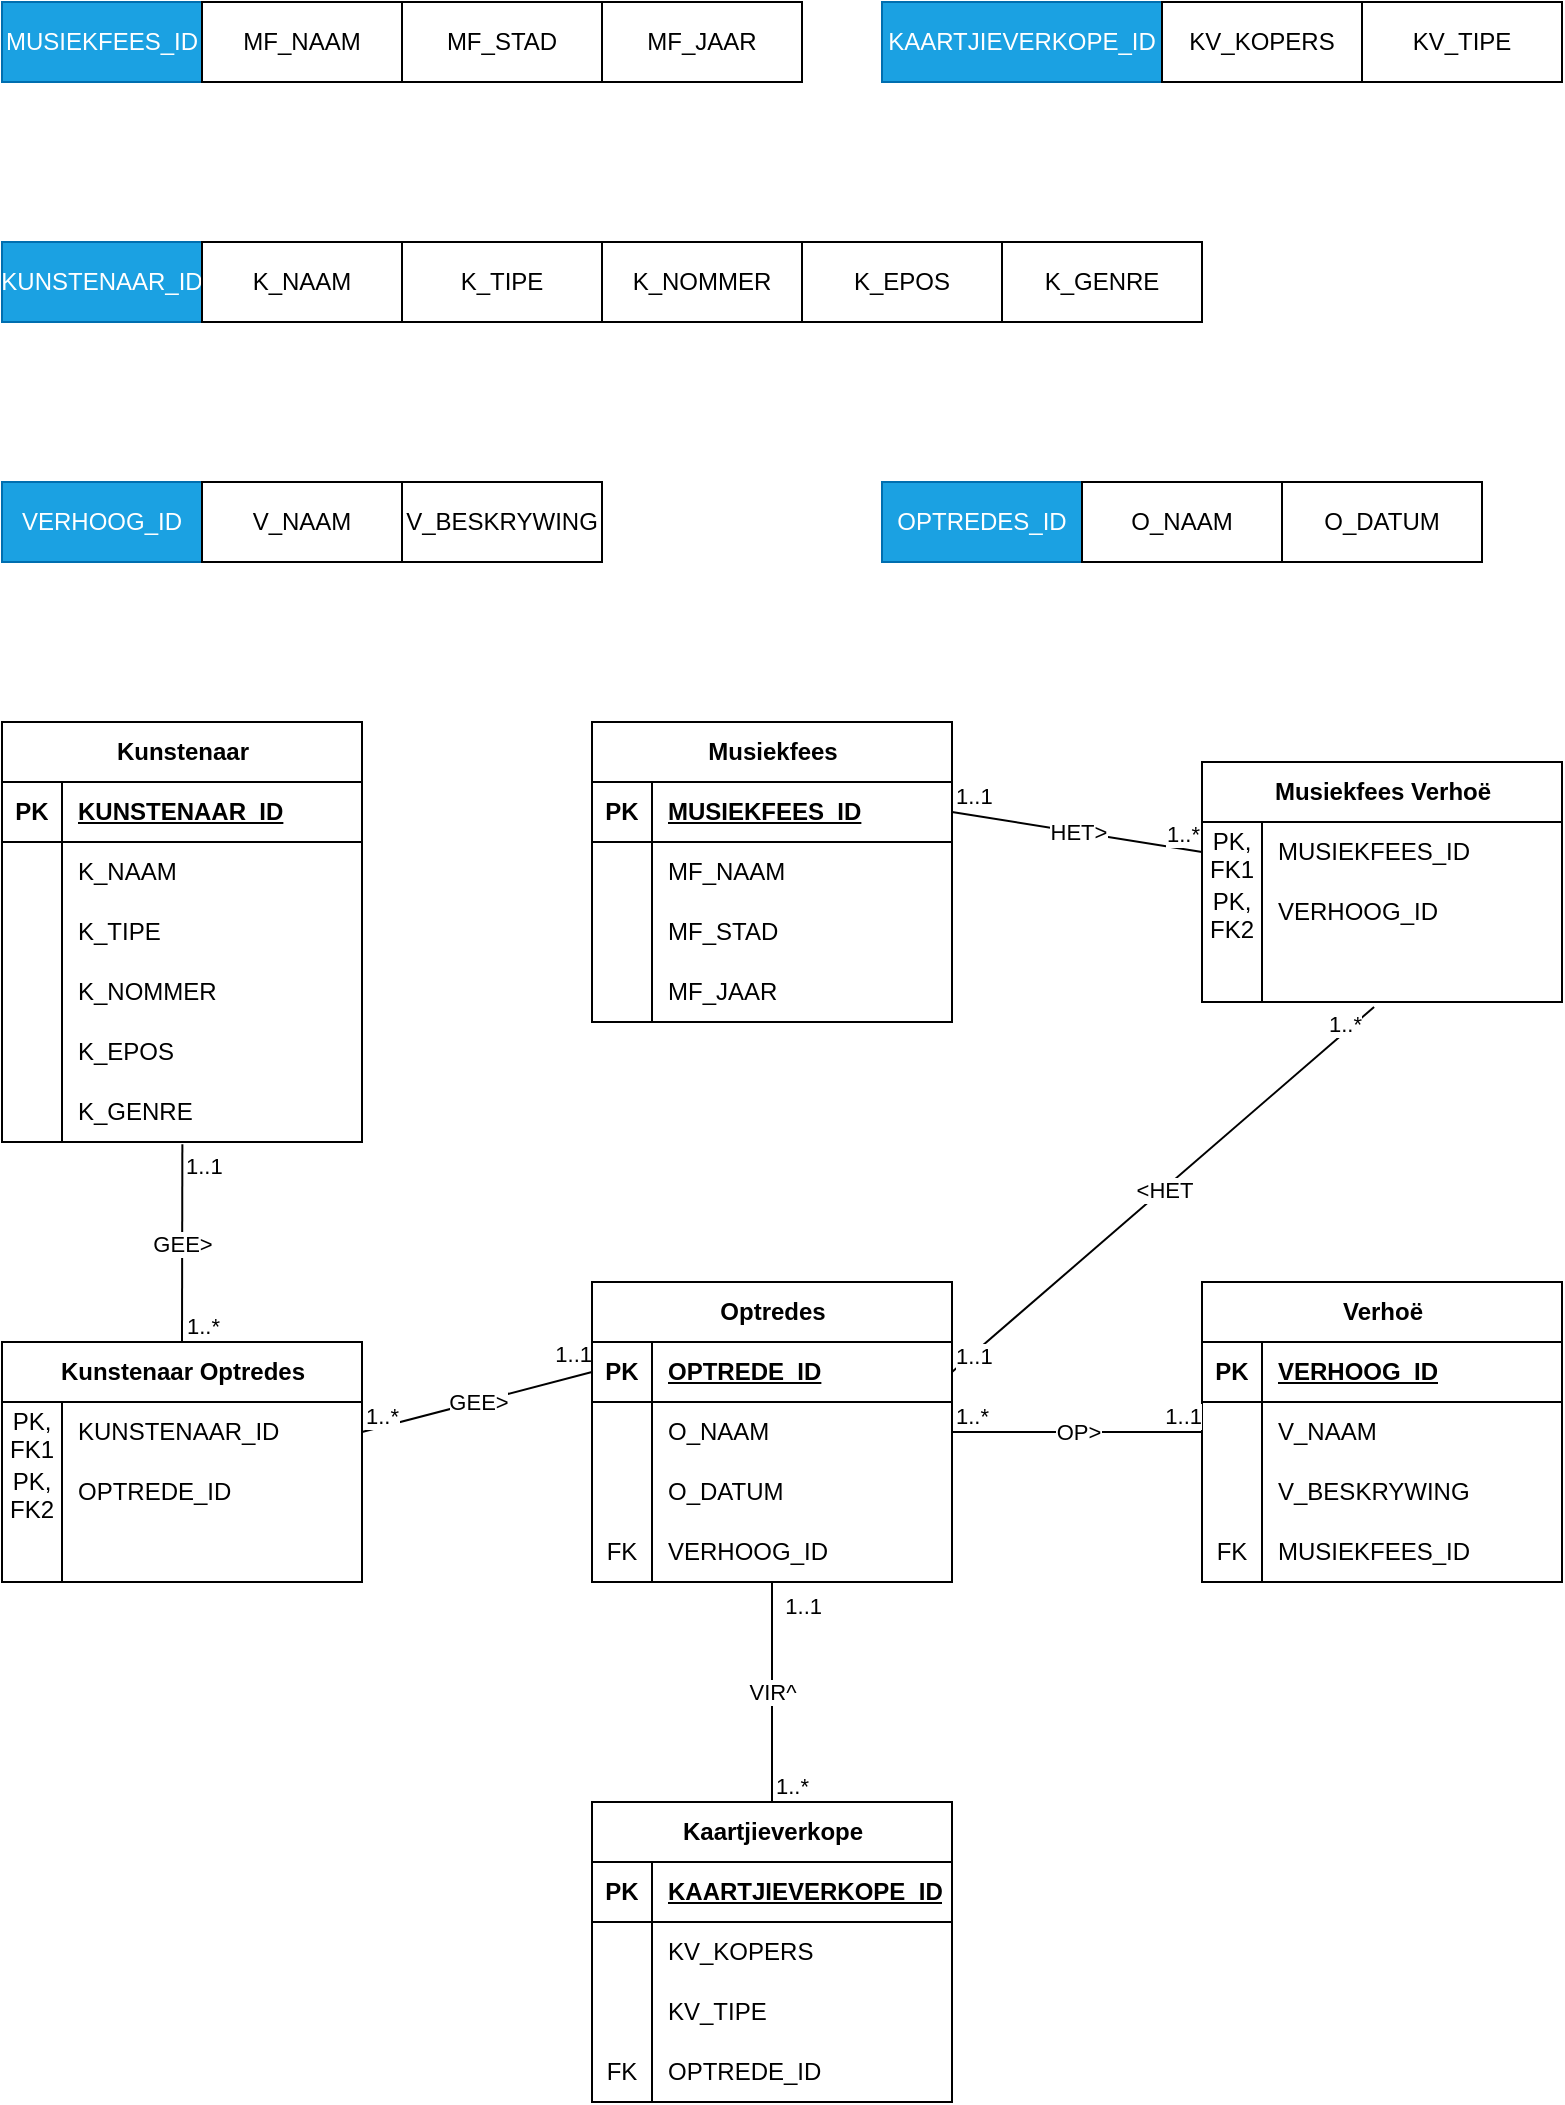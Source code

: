 <mxfile version="26.2.15">
  <diagram name="Page-1" id="7rI2N4c-rCQR9VXVC-2g">
    <mxGraphModel dx="1042" dy="626" grid="1" gridSize="10" guides="1" tooltips="1" connect="1" arrows="1" fold="1" page="1" pageScale="1" pageWidth="850" pageHeight="1100" math="0" shadow="0">
      <root>
        <mxCell id="0" />
        <mxCell id="1" parent="0" />
        <mxCell id="8PkdlTShDct0Reh1mGEr-1" value="" style="endArrow=none;html=1;rounded=0;startFill=0;exitX=1;exitY=0.5;exitDx=0;exitDy=0;entryX=0;entryY=0.5;entryDx=0;entryDy=0;" parent="1" source="8PkdlTShDct0Reh1mGEr-109" target="8PkdlTShDct0Reh1mGEr-73" edge="1">
          <mxGeometry relative="1" as="geometry">
            <mxPoint x="345" y="620" as="sourcePoint" />
            <mxPoint x="505" y="620" as="targetPoint" />
          </mxGeometry>
        </mxCell>
        <mxCell id="8PkdlTShDct0Reh1mGEr-2" value="GEE&amp;gt;" style="edgeLabel;resizable=0;html=1;;align=center;verticalAlign=middle;" parent="8PkdlTShDct0Reh1mGEr-1" connectable="0" vertex="1">
          <mxGeometry relative="1" as="geometry" />
        </mxCell>
        <mxCell id="8PkdlTShDct0Reh1mGEr-3" value="1..*" style="edgeLabel;resizable=0;html=1;;align=left;verticalAlign=bottom;" parent="8PkdlTShDct0Reh1mGEr-1" connectable="0" vertex="1">
          <mxGeometry x="-1" relative="1" as="geometry" />
        </mxCell>
        <mxCell id="8PkdlTShDct0Reh1mGEr-4" value="1..1" style="edgeLabel;resizable=0;html=1;;align=right;verticalAlign=bottom;" parent="8PkdlTShDct0Reh1mGEr-1" connectable="0" vertex="1">
          <mxGeometry x="1" relative="1" as="geometry" />
        </mxCell>
        <mxCell id="8PkdlTShDct0Reh1mGEr-5" value="MUSIEKFEES_ID" style="whiteSpace=wrap;html=1;align=center;fillColor=#1ba1e2;fontColor=#ffffff;strokeColor=#006EAF;" parent="1" vertex="1">
          <mxGeometry x="40" y="40" width="100" height="40" as="geometry" />
        </mxCell>
        <mxCell id="8PkdlTShDct0Reh1mGEr-6" value="MF_NAAM" style="whiteSpace=wrap;html=1;align=center;" parent="1" vertex="1">
          <mxGeometry x="140" y="40" width="100" height="40" as="geometry" />
        </mxCell>
        <mxCell id="8PkdlTShDct0Reh1mGEr-7" value="MF_STAD" style="whiteSpace=wrap;html=1;align=center;" parent="1" vertex="1">
          <mxGeometry x="240" y="40" width="100" height="40" as="geometry" />
        </mxCell>
        <mxCell id="8PkdlTShDct0Reh1mGEr-8" value="MF_JAAR" style="whiteSpace=wrap;html=1;align=center;" parent="1" vertex="1">
          <mxGeometry x="340" y="40" width="100" height="40" as="geometry" />
        </mxCell>
        <mxCell id="8PkdlTShDct0Reh1mGEr-9" value="KUNSTENAAR_ID" style="whiteSpace=wrap;html=1;align=center;fillColor=#1ba1e2;fontColor=#ffffff;strokeColor=#006EAF;" parent="1" vertex="1">
          <mxGeometry x="40" y="160" width="100" height="40" as="geometry" />
        </mxCell>
        <mxCell id="8PkdlTShDct0Reh1mGEr-10" value="K_NAAM" style="whiteSpace=wrap;html=1;align=center;" parent="1" vertex="1">
          <mxGeometry x="140" y="160" width="100" height="40" as="geometry" />
        </mxCell>
        <mxCell id="8PkdlTShDct0Reh1mGEr-11" value="K_TIPE" style="whiteSpace=wrap;html=1;align=center;" parent="1" vertex="1">
          <mxGeometry x="240" y="160" width="100" height="40" as="geometry" />
        </mxCell>
        <mxCell id="8PkdlTShDct0Reh1mGEr-12" value="K_NOMMER&lt;span style=&quot;color: rgba(0, 0, 0, 0); font-family: monospace; font-size: 0px; text-align: start; text-wrap-mode: nowrap;&quot;&gt;%3CmxGraphModel%3E%3Croot%3E%3CmxCell%20id%3D%220%22%2F%3E%3CmxCell%20id%3D%221%22%20parent%3D%220%22%2F%3E%3CmxCell%20id%3D%222%22%20value%3D%22MUSIEKFEES_ID%22%20style%3D%22whiteSpace%3Dwrap%3Bhtml%3D1%3Balign%3Dcenter%3BfillColor%3D%231ba1e2%3BfontColor%3D%23ffffff%3BstrokeColor%3D%23006EAF%3B%22%20vertex%3D%221%22%20parent%3D%221%22%3E%3CmxGeometry%20x%3D%2240%22%20y%3D%2240%22%20width%3D%22100%22%20height%3D%2240%22%20as%3D%22geometry%22%2F%3E%3C%2FmxCell%3E%3CmxCell%20id%3D%223%22%20value%3D%22MF_NAAM%22%20style%3D%22whiteSpace%3Dwrap%3Bhtml%3D1%3Balign%3Dcenter%3B%22%20vertex%3D%221%22%20parent%3D%221%22%3E%3CmxGeometry%20x%3D%22140%22%20y%3D%2240%22%20width%3D%22100%22%20height%3D%2240%22%20as%3D%22geometry%22%2F%3E%3C%2FmxCell%3E%3CmxCell%20id%3D%224%22%20value%3D%22MF_STAD%22%20style%3D%22whiteSpace%3Dwrap%3Bhtml%3D1%3Balign%3Dcenter%3B%22%20vertex%3D%221%22%20parent%3D%221%22%3E%3CmxGeometry%20x%3D%22240%22%20y%3D%2240%22%20width%3D%22100%22%20height%3D%2240%22%20as%3D%22geometry%22%2F%3E%3C%2FmxCell%3E%3CmxCell%20id%3D%225%22%20value%3D%22MF_DATUM%22%20style%3D%22whiteSpace%3Dwrap%3Bhtml%3D1%3Balign%3Dcenter%3B%22%20vertex%3D%221%22%20parent%3D%221%22%3E%3CmxGeometry%20x%3D%22340%22%20y%3D%2240%22%20width%3D%22100%22%20height%3D%2240%22%20as%3D%22geometry%22%2F%3E%3C%2FmxCell%3E%3C%2Froot%3E%3C%2FmxGraphModel%3E&lt;/span&gt;" style="whiteSpace=wrap;html=1;align=center;" parent="1" vertex="1">
          <mxGeometry x="340" y="160" width="100" height="40" as="geometry" />
        </mxCell>
        <mxCell id="8PkdlTShDct0Reh1mGEr-13" value="K_EPOS&lt;span style=&quot;color: rgba(0, 0, 0, 0); font-family: monospace; font-size: 0px; text-align: start; text-wrap-mode: nowrap;&quot;&gt;%3CmxGraphModel%3E%3Croot%3E%3CmxCell%20id%3D%220%22%2F%3E%3CmxCell%20id%3D%221%22%20parent%3D%220%22%2F%3E%3CmxCell%20id%3D%222%22%20value%3D%22MUSIEKFEES_ID%22%20style%3D%22whiteSpace%3Dwrap%3Bhtml%3D1%3Balign%3Dcenter%3BfillColor%3D%231ba1e2%3BfontColor%3D%23ffffff%3BstrokeColor%3D%23006EAF%3B%22%20vertex%3D%221%22%20parent%3D%221%22%3E%3CmxGeometry%20x%3D%2240%22%20y%3D%2240%22%20width%3D%22100%22%20height%3D%2240%22%20as%3D%22geometry%22%2F%3E%3C%2FmxCell%3E%3CmxCell%20id%3D%223%22%20value%3D%22MF_NAAM%22%20style%3D%22whiteSpace%3Dwrap%3Bhtml%3D1%3Balign%3Dcenter%3B%22%20vertex%3D%221%22%20parent%3D%221%22%3E%3CmxGeometry%20x%3D%22140%22%20y%3D%2240%22%20width%3D%22100%22%20height%3D%2240%22%20as%3D%22geometry%22%2F%3E%3C%2FmxCell%3E%3CmxCell%20id%3D%224%22%20value%3D%22MF_STAD%22%20style%3D%22whiteSpace%3Dwrap%3Bhtml%3D1%3Balign%3Dcenter%3B%22%20vertex%3D%221%22%20parent%3D%221%22%3E%3CmxGeometry%20x%3D%22240%22%20y%3D%2240%22%20width%3D%22100%22%20height%3D%2240%22%20as%3D%22geometry%22%2F%3E%3C%2FmxCell%3E%3CmxCell%20id%3D%225%22%20value%3D%22MF_DATUM%22%20style%3D%22whiteSpace%3Dwrap%3Bhtml%3D1%3Balign%3Dcenter%3B%22%20vertex%3D%221%22%20parent%3D%221%22%3E%3CmxGeometry%20x%3D%22340%22%20y%3D%2240%22%20width%3D%22100%22%20height%3D%2240%22%20as%3D%22geometry%22%2F%3E%3C%2FmxCell%3E%3C%2Froot%3E%3C%2FmxGraphModel&lt;/span&gt;" style="whiteSpace=wrap;html=1;align=center;" parent="1" vertex="1">
          <mxGeometry x="440" y="160" width="100" height="40" as="geometry" />
        </mxCell>
        <mxCell id="8PkdlTShDct0Reh1mGEr-14" value="K_GENRE&lt;span style=&quot;color: rgba(0, 0, 0, 0); font-family: monospace; font-size: 0px; text-align: start; text-wrap-mode: nowrap;&quot;&gt;%3CmxGraphModel%3E%3Croot%3E%3CmxCell%20id%3D%220%22%2F%3E%3CmxCell%20id%3D%221%22%20parent%3D%220%22%2F%3E%3CmxCell%20id%3D%222%22%20value%3D%22MUSIEKFEES_ID%22%20style%3D%22whiteSpace%3Dwrap%3Bhtml%3D1%3Balign%3Dcenter%3BfillColor%3D%231ba1e2%3BfontColor%3D%23ffffff%3BstrokeColor%3D%23006EAF%3B%22%20vertex%3D%221%22%20parent%3D%221%22%3E%3CmxGeometry%20x%3D%2240%22%20y%3D%2240%22%20width%3D%22100%22%20height%3D%2240%22%20as%3D%22geometry%22%2F%3E%3C%2FmxCell%3E%3CmxCell%20id%3D%223%22%20value%3D%22MF_NAAM%22%20style%3D%22whiteSpace%3Dwrap%3Bhtml%3D1%3Balign%3Dcenter%3B%22%20vertex%3D%221%22%20parent%3D%221%22%3E%3CmxGeometry%20x%3D%22140%22%20y%3D%2240%22%20width%3D%22100%22%20height%3D%2240%22%20as%3D%22geometry%22%2F%3E%3C%2FmxCell%3E%3CmxCell%20id%3D%224%22%20value%3D%22MF_STAD%22%20style%3D%22whiteSpace%3Dwrap%3Bhtml%3D1%3Balign%3Dcenter%3B%22%20vertex%3D%221%22%20parent%3D%221%22%3E%3CmxGeometry%20x%3D%22240%22%20y%3D%2240%22%20width%3D%22100%22%20height%3D%2240%22%20as%3D%22geometry%22%2F%3E%3C%2FmxCell%3E%3CmxCell%20id%3D%225%22%20value%3D%22MF_DATUM%22%20style%3D%22whiteSpace%3Dwrap%3Bhtml%3D1%3Balign%3Dcenter%3B%22%20vertex%3D%221%22%20parent%3D%221%22%3E%3CmxGeometry%20x%3D%22340%22%20y%3D%2240%22%20width%3D%22100%22%20height%3D%2240%22%20as%3D%22geometry%22%2F%3E%3C%2FmxCell%3E%3C%2Froot%3E%3C%2FmxGraphModel%3&lt;/span&gt;" style="whiteSpace=wrap;html=1;align=center;" parent="1" vertex="1">
          <mxGeometry x="540" y="160" width="100" height="40" as="geometry" />
        </mxCell>
        <mxCell id="8PkdlTShDct0Reh1mGEr-15" value="VERHOOG_ID" style="whiteSpace=wrap;html=1;align=center;fillColor=#1ba1e2;fontColor=#ffffff;strokeColor=#006EAF;" parent="1" vertex="1">
          <mxGeometry x="40" y="280" width="100" height="40" as="geometry" />
        </mxCell>
        <mxCell id="8PkdlTShDct0Reh1mGEr-16" value="V_NAAM" style="whiteSpace=wrap;html=1;align=center;" parent="1" vertex="1">
          <mxGeometry x="140" y="280" width="100" height="40" as="geometry" />
        </mxCell>
        <mxCell id="8PkdlTShDct0Reh1mGEr-17" value="V_BESKRYWING" style="whiteSpace=wrap;html=1;align=center;" parent="1" vertex="1">
          <mxGeometry x="240" y="280" width="100" height="40" as="geometry" />
        </mxCell>
        <mxCell id="8PkdlTShDct0Reh1mGEr-19" value="OPTREDES_ID" style="whiteSpace=wrap;html=1;align=center;fillColor=#1ba1e2;fontColor=#ffffff;strokeColor=#006EAF;" parent="1" vertex="1">
          <mxGeometry x="480" y="280" width="100" height="40" as="geometry" />
        </mxCell>
        <mxCell id="8PkdlTShDct0Reh1mGEr-20" value="O_NAAM" style="whiteSpace=wrap;html=1;align=center;" parent="1" vertex="1">
          <mxGeometry x="580" y="280" width="100" height="40" as="geometry" />
        </mxCell>
        <mxCell id="8PkdlTShDct0Reh1mGEr-23" value="KAARTJIEVERKOPE_ID" style="whiteSpace=wrap;html=1;align=center;fillColor=#1ba1e2;fontColor=#ffffff;strokeColor=#006EAF;" parent="1" vertex="1">
          <mxGeometry x="480" y="40" width="140" height="40" as="geometry" />
        </mxCell>
        <mxCell id="8PkdlTShDct0Reh1mGEr-24" value="KV_KOPERS" style="whiteSpace=wrap;html=1;align=center;" parent="1" vertex="1">
          <mxGeometry x="620" y="40" width="100" height="40" as="geometry" />
        </mxCell>
        <mxCell id="8PkdlTShDct0Reh1mGEr-25" value="KV_TIPE" style="whiteSpace=wrap;html=1;align=center;" parent="1" vertex="1">
          <mxGeometry x="720" y="40" width="100" height="40" as="geometry" />
        </mxCell>
        <mxCell id="8PkdlTShDct0Reh1mGEr-27" value="Kunstenaar" style="shape=table;startSize=30;container=1;collapsible=1;childLayout=tableLayout;fixedRows=1;rowLines=0;fontStyle=1;align=center;resizeLast=1;html=1;" parent="1" vertex="1">
          <mxGeometry x="40" y="400" width="180" height="210" as="geometry" />
        </mxCell>
        <mxCell id="8PkdlTShDct0Reh1mGEr-28" value="" style="shape=tableRow;horizontal=0;startSize=0;swimlaneHead=0;swimlaneBody=0;fillColor=none;collapsible=0;dropTarget=0;points=[[0,0.5],[1,0.5]];portConstraint=eastwest;top=0;left=0;right=0;bottom=1;" parent="8PkdlTShDct0Reh1mGEr-27" vertex="1">
          <mxGeometry y="30" width="180" height="30" as="geometry" />
        </mxCell>
        <mxCell id="8PkdlTShDct0Reh1mGEr-29" value="PK" style="shape=partialRectangle;connectable=0;fillColor=none;top=0;left=0;bottom=0;right=0;fontStyle=1;overflow=hidden;whiteSpace=wrap;html=1;" parent="8PkdlTShDct0Reh1mGEr-28" vertex="1">
          <mxGeometry width="30" height="30" as="geometry">
            <mxRectangle width="30" height="30" as="alternateBounds" />
          </mxGeometry>
        </mxCell>
        <mxCell id="8PkdlTShDct0Reh1mGEr-30" value="KUNSTENAAR_ID" style="shape=partialRectangle;connectable=0;fillColor=none;top=0;left=0;bottom=0;right=0;align=left;spacingLeft=6;fontStyle=5;overflow=hidden;whiteSpace=wrap;html=1;" parent="8PkdlTShDct0Reh1mGEr-28" vertex="1">
          <mxGeometry x="30" width="150" height="30" as="geometry">
            <mxRectangle width="150" height="30" as="alternateBounds" />
          </mxGeometry>
        </mxCell>
        <mxCell id="8PkdlTShDct0Reh1mGEr-31" value="" style="shape=tableRow;horizontal=0;startSize=0;swimlaneHead=0;swimlaneBody=0;fillColor=none;collapsible=0;dropTarget=0;points=[[0,0.5],[1,0.5]];portConstraint=eastwest;top=0;left=0;right=0;bottom=0;" parent="8PkdlTShDct0Reh1mGEr-27" vertex="1">
          <mxGeometry y="60" width="180" height="30" as="geometry" />
        </mxCell>
        <mxCell id="8PkdlTShDct0Reh1mGEr-32" value="" style="shape=partialRectangle;connectable=0;fillColor=none;top=0;left=0;bottom=0;right=0;editable=1;overflow=hidden;whiteSpace=wrap;html=1;" parent="8PkdlTShDct0Reh1mGEr-31" vertex="1">
          <mxGeometry width="30" height="30" as="geometry">
            <mxRectangle width="30" height="30" as="alternateBounds" />
          </mxGeometry>
        </mxCell>
        <mxCell id="8PkdlTShDct0Reh1mGEr-33" value="K_NAAM" style="shape=partialRectangle;connectable=0;fillColor=none;top=0;left=0;bottom=0;right=0;align=left;spacingLeft=6;overflow=hidden;whiteSpace=wrap;html=1;" parent="8PkdlTShDct0Reh1mGEr-31" vertex="1">
          <mxGeometry x="30" width="150" height="30" as="geometry">
            <mxRectangle width="150" height="30" as="alternateBounds" />
          </mxGeometry>
        </mxCell>
        <mxCell id="8PkdlTShDct0Reh1mGEr-34" value="" style="shape=tableRow;horizontal=0;startSize=0;swimlaneHead=0;swimlaneBody=0;fillColor=none;collapsible=0;dropTarget=0;points=[[0,0.5],[1,0.5]];portConstraint=eastwest;top=0;left=0;right=0;bottom=0;" parent="8PkdlTShDct0Reh1mGEr-27" vertex="1">
          <mxGeometry y="90" width="180" height="30" as="geometry" />
        </mxCell>
        <mxCell id="8PkdlTShDct0Reh1mGEr-35" value="" style="shape=partialRectangle;connectable=0;fillColor=none;top=0;left=0;bottom=0;right=0;editable=1;overflow=hidden;whiteSpace=wrap;html=1;" parent="8PkdlTShDct0Reh1mGEr-34" vertex="1">
          <mxGeometry width="30" height="30" as="geometry">
            <mxRectangle width="30" height="30" as="alternateBounds" />
          </mxGeometry>
        </mxCell>
        <mxCell id="8PkdlTShDct0Reh1mGEr-36" value="K_TIPE" style="shape=partialRectangle;connectable=0;fillColor=none;top=0;left=0;bottom=0;right=0;align=left;spacingLeft=6;overflow=hidden;whiteSpace=wrap;html=1;" parent="8PkdlTShDct0Reh1mGEr-34" vertex="1">
          <mxGeometry x="30" width="150" height="30" as="geometry">
            <mxRectangle width="150" height="30" as="alternateBounds" />
          </mxGeometry>
        </mxCell>
        <mxCell id="8PkdlTShDct0Reh1mGEr-37" value="" style="shape=tableRow;horizontal=0;startSize=0;swimlaneHead=0;swimlaneBody=0;fillColor=none;collapsible=0;dropTarget=0;points=[[0,0.5],[1,0.5]];portConstraint=eastwest;top=0;left=0;right=0;bottom=0;" parent="8PkdlTShDct0Reh1mGEr-27" vertex="1">
          <mxGeometry y="120" width="180" height="30" as="geometry" />
        </mxCell>
        <mxCell id="8PkdlTShDct0Reh1mGEr-38" value="" style="shape=partialRectangle;connectable=0;fillColor=none;top=0;left=0;bottom=0;right=0;editable=1;overflow=hidden;whiteSpace=wrap;html=1;" parent="8PkdlTShDct0Reh1mGEr-37" vertex="1">
          <mxGeometry width="30" height="30" as="geometry">
            <mxRectangle width="30" height="30" as="alternateBounds" />
          </mxGeometry>
        </mxCell>
        <mxCell id="8PkdlTShDct0Reh1mGEr-39" value="K_NOMMER" style="shape=partialRectangle;connectable=0;fillColor=none;top=0;left=0;bottom=0;right=0;align=left;spacingLeft=6;overflow=hidden;whiteSpace=wrap;html=1;" parent="8PkdlTShDct0Reh1mGEr-37" vertex="1">
          <mxGeometry x="30" width="150" height="30" as="geometry">
            <mxRectangle width="150" height="30" as="alternateBounds" />
          </mxGeometry>
        </mxCell>
        <mxCell id="8PkdlTShDct0Reh1mGEr-66" style="shape=tableRow;horizontal=0;startSize=0;swimlaneHead=0;swimlaneBody=0;fillColor=none;collapsible=0;dropTarget=0;points=[[0,0.5],[1,0.5]];portConstraint=eastwest;top=0;left=0;right=0;bottom=0;" parent="8PkdlTShDct0Reh1mGEr-27" vertex="1">
          <mxGeometry y="150" width="180" height="30" as="geometry" />
        </mxCell>
        <mxCell id="8PkdlTShDct0Reh1mGEr-67" style="shape=partialRectangle;connectable=0;fillColor=none;top=0;left=0;bottom=0;right=0;editable=1;overflow=hidden;whiteSpace=wrap;html=1;" parent="8PkdlTShDct0Reh1mGEr-66" vertex="1">
          <mxGeometry width="30" height="30" as="geometry">
            <mxRectangle width="30" height="30" as="alternateBounds" />
          </mxGeometry>
        </mxCell>
        <mxCell id="8PkdlTShDct0Reh1mGEr-68" value="K_EPOS" style="shape=partialRectangle;connectable=0;fillColor=none;top=0;left=0;bottom=0;right=0;align=left;spacingLeft=6;overflow=hidden;whiteSpace=wrap;html=1;" parent="8PkdlTShDct0Reh1mGEr-66" vertex="1">
          <mxGeometry x="30" width="150" height="30" as="geometry">
            <mxRectangle width="150" height="30" as="alternateBounds" />
          </mxGeometry>
        </mxCell>
        <mxCell id="8PkdlTShDct0Reh1mGEr-69" style="shape=tableRow;horizontal=0;startSize=0;swimlaneHead=0;swimlaneBody=0;fillColor=none;collapsible=0;dropTarget=0;points=[[0,0.5],[1,0.5]];portConstraint=eastwest;top=0;left=0;right=0;bottom=0;" parent="8PkdlTShDct0Reh1mGEr-27" vertex="1">
          <mxGeometry y="180" width="180" height="30" as="geometry" />
        </mxCell>
        <mxCell id="8PkdlTShDct0Reh1mGEr-70" style="shape=partialRectangle;connectable=0;fillColor=none;top=0;left=0;bottom=0;right=0;editable=1;overflow=hidden;whiteSpace=wrap;html=1;" parent="8PkdlTShDct0Reh1mGEr-69" vertex="1">
          <mxGeometry width="30" height="30" as="geometry">
            <mxRectangle width="30" height="30" as="alternateBounds" />
          </mxGeometry>
        </mxCell>
        <mxCell id="8PkdlTShDct0Reh1mGEr-71" value="K_GENRE" style="shape=partialRectangle;connectable=0;fillColor=none;top=0;left=0;bottom=0;right=0;align=left;spacingLeft=6;overflow=hidden;whiteSpace=wrap;html=1;" parent="8PkdlTShDct0Reh1mGEr-69" vertex="1">
          <mxGeometry x="30" width="150" height="30" as="geometry">
            <mxRectangle width="150" height="30" as="alternateBounds" />
          </mxGeometry>
        </mxCell>
        <mxCell id="8PkdlTShDct0Reh1mGEr-40" value="Musiekfees" style="shape=table;startSize=30;container=1;collapsible=1;childLayout=tableLayout;fixedRows=1;rowLines=0;fontStyle=1;align=center;resizeLast=1;html=1;" parent="1" vertex="1">
          <mxGeometry x="335" y="400" width="180" height="150" as="geometry" />
        </mxCell>
        <mxCell id="8PkdlTShDct0Reh1mGEr-41" value="" style="shape=tableRow;horizontal=0;startSize=0;swimlaneHead=0;swimlaneBody=0;fillColor=none;collapsible=0;dropTarget=0;points=[[0,0.5],[1,0.5]];portConstraint=eastwest;top=0;left=0;right=0;bottom=1;" parent="8PkdlTShDct0Reh1mGEr-40" vertex="1">
          <mxGeometry y="30" width="180" height="30" as="geometry" />
        </mxCell>
        <mxCell id="8PkdlTShDct0Reh1mGEr-42" value="PK" style="shape=partialRectangle;connectable=0;fillColor=none;top=0;left=0;bottom=0;right=0;fontStyle=1;overflow=hidden;whiteSpace=wrap;html=1;" parent="8PkdlTShDct0Reh1mGEr-41" vertex="1">
          <mxGeometry width="30" height="30" as="geometry">
            <mxRectangle width="30" height="30" as="alternateBounds" />
          </mxGeometry>
        </mxCell>
        <mxCell id="8PkdlTShDct0Reh1mGEr-43" value="MUSIEKFEES_ID" style="shape=partialRectangle;connectable=0;fillColor=none;top=0;left=0;bottom=0;right=0;align=left;spacingLeft=6;fontStyle=5;overflow=hidden;whiteSpace=wrap;html=1;" parent="8PkdlTShDct0Reh1mGEr-41" vertex="1">
          <mxGeometry x="30" width="150" height="30" as="geometry">
            <mxRectangle width="150" height="30" as="alternateBounds" />
          </mxGeometry>
        </mxCell>
        <mxCell id="8PkdlTShDct0Reh1mGEr-44" value="" style="shape=tableRow;horizontal=0;startSize=0;swimlaneHead=0;swimlaneBody=0;fillColor=none;collapsible=0;dropTarget=0;points=[[0,0.5],[1,0.5]];portConstraint=eastwest;top=0;left=0;right=0;bottom=0;" parent="8PkdlTShDct0Reh1mGEr-40" vertex="1">
          <mxGeometry y="60" width="180" height="30" as="geometry" />
        </mxCell>
        <mxCell id="8PkdlTShDct0Reh1mGEr-45" value="" style="shape=partialRectangle;connectable=0;fillColor=none;top=0;left=0;bottom=0;right=0;editable=1;overflow=hidden;whiteSpace=wrap;html=1;" parent="8PkdlTShDct0Reh1mGEr-44" vertex="1">
          <mxGeometry width="30" height="30" as="geometry">
            <mxRectangle width="30" height="30" as="alternateBounds" />
          </mxGeometry>
        </mxCell>
        <mxCell id="8PkdlTShDct0Reh1mGEr-46" value="MF_NAAM" style="shape=partialRectangle;connectable=0;fillColor=none;top=0;left=0;bottom=0;right=0;align=left;spacingLeft=6;overflow=hidden;whiteSpace=wrap;html=1;" parent="8PkdlTShDct0Reh1mGEr-44" vertex="1">
          <mxGeometry x="30" width="150" height="30" as="geometry">
            <mxRectangle width="150" height="30" as="alternateBounds" />
          </mxGeometry>
        </mxCell>
        <mxCell id="8PkdlTShDct0Reh1mGEr-47" value="" style="shape=tableRow;horizontal=0;startSize=0;swimlaneHead=0;swimlaneBody=0;fillColor=none;collapsible=0;dropTarget=0;points=[[0,0.5],[1,0.5]];portConstraint=eastwest;top=0;left=0;right=0;bottom=0;" parent="8PkdlTShDct0Reh1mGEr-40" vertex="1">
          <mxGeometry y="90" width="180" height="30" as="geometry" />
        </mxCell>
        <mxCell id="8PkdlTShDct0Reh1mGEr-48" value="" style="shape=partialRectangle;connectable=0;fillColor=none;top=0;left=0;bottom=0;right=0;editable=1;overflow=hidden;whiteSpace=wrap;html=1;" parent="8PkdlTShDct0Reh1mGEr-47" vertex="1">
          <mxGeometry width="30" height="30" as="geometry">
            <mxRectangle width="30" height="30" as="alternateBounds" />
          </mxGeometry>
        </mxCell>
        <mxCell id="8PkdlTShDct0Reh1mGEr-49" value="MF_STAD" style="shape=partialRectangle;connectable=0;fillColor=none;top=0;left=0;bottom=0;right=0;align=left;spacingLeft=6;overflow=hidden;whiteSpace=wrap;html=1;" parent="8PkdlTShDct0Reh1mGEr-47" vertex="1">
          <mxGeometry x="30" width="150" height="30" as="geometry">
            <mxRectangle width="150" height="30" as="alternateBounds" />
          </mxGeometry>
        </mxCell>
        <mxCell id="8PkdlTShDct0Reh1mGEr-50" value="" style="shape=tableRow;horizontal=0;startSize=0;swimlaneHead=0;swimlaneBody=0;fillColor=none;collapsible=0;dropTarget=0;points=[[0,0.5],[1,0.5]];portConstraint=eastwest;top=0;left=0;right=0;bottom=0;" parent="8PkdlTShDct0Reh1mGEr-40" vertex="1">
          <mxGeometry y="120" width="180" height="30" as="geometry" />
        </mxCell>
        <mxCell id="8PkdlTShDct0Reh1mGEr-51" value="" style="shape=partialRectangle;connectable=0;fillColor=none;top=0;left=0;bottom=0;right=0;editable=1;overflow=hidden;whiteSpace=wrap;html=1;" parent="8PkdlTShDct0Reh1mGEr-50" vertex="1">
          <mxGeometry width="30" height="30" as="geometry">
            <mxRectangle width="30" height="30" as="alternateBounds" />
          </mxGeometry>
        </mxCell>
        <mxCell id="8PkdlTShDct0Reh1mGEr-52" value="MF_JAAR" style="shape=partialRectangle;connectable=0;fillColor=none;top=0;left=0;bottom=0;right=0;align=left;spacingLeft=6;overflow=hidden;whiteSpace=wrap;html=1;" parent="8PkdlTShDct0Reh1mGEr-50" vertex="1">
          <mxGeometry x="30" width="150" height="30" as="geometry">
            <mxRectangle width="150" height="30" as="alternateBounds" />
          </mxGeometry>
        </mxCell>
        <mxCell id="8PkdlTShDct0Reh1mGEr-53" value="Verhoë" style="shape=table;startSize=30;container=1;collapsible=1;childLayout=tableLayout;fixedRows=1;rowLines=0;fontStyle=1;align=center;resizeLast=1;html=1;" parent="1" vertex="1">
          <mxGeometry x="640" y="680" width="180" height="150" as="geometry" />
        </mxCell>
        <mxCell id="8PkdlTShDct0Reh1mGEr-54" value="" style="shape=tableRow;horizontal=0;startSize=0;swimlaneHead=0;swimlaneBody=0;fillColor=none;collapsible=0;dropTarget=0;points=[[0,0.5],[1,0.5]];portConstraint=eastwest;top=0;left=0;right=0;bottom=1;" parent="8PkdlTShDct0Reh1mGEr-53" vertex="1">
          <mxGeometry y="30" width="180" height="30" as="geometry" />
        </mxCell>
        <mxCell id="8PkdlTShDct0Reh1mGEr-55" value="PK" style="shape=partialRectangle;connectable=0;fillColor=none;top=0;left=0;bottom=0;right=0;fontStyle=1;overflow=hidden;whiteSpace=wrap;html=1;" parent="8PkdlTShDct0Reh1mGEr-54" vertex="1">
          <mxGeometry width="30" height="30" as="geometry">
            <mxRectangle width="30" height="30" as="alternateBounds" />
          </mxGeometry>
        </mxCell>
        <mxCell id="8PkdlTShDct0Reh1mGEr-56" value="VERHOOG_ID" style="shape=partialRectangle;connectable=0;fillColor=none;top=0;left=0;bottom=0;right=0;align=left;spacingLeft=6;fontStyle=5;overflow=hidden;whiteSpace=wrap;html=1;" parent="8PkdlTShDct0Reh1mGEr-54" vertex="1">
          <mxGeometry x="30" width="150" height="30" as="geometry">
            <mxRectangle width="150" height="30" as="alternateBounds" />
          </mxGeometry>
        </mxCell>
        <mxCell id="8PkdlTShDct0Reh1mGEr-57" value="" style="shape=tableRow;horizontal=0;startSize=0;swimlaneHead=0;swimlaneBody=0;fillColor=none;collapsible=0;dropTarget=0;points=[[0,0.5],[1,0.5]];portConstraint=eastwest;top=0;left=0;right=0;bottom=0;" parent="8PkdlTShDct0Reh1mGEr-53" vertex="1">
          <mxGeometry y="60" width="180" height="30" as="geometry" />
        </mxCell>
        <mxCell id="8PkdlTShDct0Reh1mGEr-58" value="" style="shape=partialRectangle;connectable=0;fillColor=none;top=0;left=0;bottom=0;right=0;editable=1;overflow=hidden;whiteSpace=wrap;html=1;" parent="8PkdlTShDct0Reh1mGEr-57" vertex="1">
          <mxGeometry width="30" height="30" as="geometry">
            <mxRectangle width="30" height="30" as="alternateBounds" />
          </mxGeometry>
        </mxCell>
        <mxCell id="8PkdlTShDct0Reh1mGEr-59" value="V_NAAM" style="shape=partialRectangle;connectable=0;fillColor=none;top=0;left=0;bottom=0;right=0;align=left;spacingLeft=6;overflow=hidden;whiteSpace=wrap;html=1;" parent="8PkdlTShDct0Reh1mGEr-57" vertex="1">
          <mxGeometry x="30" width="150" height="30" as="geometry">
            <mxRectangle width="150" height="30" as="alternateBounds" />
          </mxGeometry>
        </mxCell>
        <mxCell id="8PkdlTShDct0Reh1mGEr-60" value="" style="shape=tableRow;horizontal=0;startSize=0;swimlaneHead=0;swimlaneBody=0;fillColor=none;collapsible=0;dropTarget=0;points=[[0,0.5],[1,0.5]];portConstraint=eastwest;top=0;left=0;right=0;bottom=0;" parent="8PkdlTShDct0Reh1mGEr-53" vertex="1">
          <mxGeometry y="90" width="180" height="30" as="geometry" />
        </mxCell>
        <mxCell id="8PkdlTShDct0Reh1mGEr-61" value="" style="shape=partialRectangle;connectable=0;fillColor=none;top=0;left=0;bottom=0;right=0;editable=1;overflow=hidden;whiteSpace=wrap;html=1;" parent="8PkdlTShDct0Reh1mGEr-60" vertex="1">
          <mxGeometry width="30" height="30" as="geometry">
            <mxRectangle width="30" height="30" as="alternateBounds" />
          </mxGeometry>
        </mxCell>
        <mxCell id="8PkdlTShDct0Reh1mGEr-62" value="V_BESKRYWING" style="shape=partialRectangle;connectable=0;fillColor=none;top=0;left=0;bottom=0;right=0;align=left;spacingLeft=6;overflow=hidden;whiteSpace=wrap;html=1;" parent="8PkdlTShDct0Reh1mGEr-60" vertex="1">
          <mxGeometry x="30" width="150" height="30" as="geometry">
            <mxRectangle width="150" height="30" as="alternateBounds" />
          </mxGeometry>
        </mxCell>
        <mxCell id="8PkdlTShDct0Reh1mGEr-63" value="" style="shape=tableRow;horizontal=0;startSize=0;swimlaneHead=0;swimlaneBody=0;fillColor=none;collapsible=0;dropTarget=0;points=[[0,0.5],[1,0.5]];portConstraint=eastwest;top=0;left=0;right=0;bottom=0;" parent="8PkdlTShDct0Reh1mGEr-53" vertex="1">
          <mxGeometry y="120" width="180" height="30" as="geometry" />
        </mxCell>
        <mxCell id="8PkdlTShDct0Reh1mGEr-64" value="FK" style="shape=partialRectangle;connectable=0;fillColor=none;top=0;left=0;bottom=0;right=0;editable=1;overflow=hidden;whiteSpace=wrap;html=1;" parent="8PkdlTShDct0Reh1mGEr-63" vertex="1">
          <mxGeometry width="30" height="30" as="geometry">
            <mxRectangle width="30" height="30" as="alternateBounds" />
          </mxGeometry>
        </mxCell>
        <mxCell id="8PkdlTShDct0Reh1mGEr-65" value="MUSIEKFEES_ID" style="shape=partialRectangle;connectable=0;fillColor=none;top=0;left=0;bottom=0;right=0;align=left;spacingLeft=6;overflow=hidden;whiteSpace=wrap;html=1;" parent="8PkdlTShDct0Reh1mGEr-63" vertex="1">
          <mxGeometry x="30" width="150" height="30" as="geometry">
            <mxRectangle width="150" height="30" as="alternateBounds" />
          </mxGeometry>
        </mxCell>
        <mxCell id="8PkdlTShDct0Reh1mGEr-72" value="Optredes" style="shape=table;startSize=30;container=1;collapsible=1;childLayout=tableLayout;fixedRows=1;rowLines=0;fontStyle=1;align=center;resizeLast=1;html=1;" parent="1" vertex="1">
          <mxGeometry x="335" y="680" width="180" height="150" as="geometry" />
        </mxCell>
        <mxCell id="8PkdlTShDct0Reh1mGEr-73" value="" style="shape=tableRow;horizontal=0;startSize=0;swimlaneHead=0;swimlaneBody=0;fillColor=none;collapsible=0;dropTarget=0;points=[[0,0.5],[1,0.5]];portConstraint=eastwest;top=0;left=0;right=0;bottom=1;" parent="8PkdlTShDct0Reh1mGEr-72" vertex="1">
          <mxGeometry y="30" width="180" height="30" as="geometry" />
        </mxCell>
        <mxCell id="8PkdlTShDct0Reh1mGEr-74" value="PK" style="shape=partialRectangle;connectable=0;fillColor=none;top=0;left=0;bottom=0;right=0;fontStyle=1;overflow=hidden;whiteSpace=wrap;html=1;" parent="8PkdlTShDct0Reh1mGEr-73" vertex="1">
          <mxGeometry width="30" height="30" as="geometry">
            <mxRectangle width="30" height="30" as="alternateBounds" />
          </mxGeometry>
        </mxCell>
        <mxCell id="8PkdlTShDct0Reh1mGEr-75" value="OPTREDE_ID" style="shape=partialRectangle;connectable=0;fillColor=none;top=0;left=0;bottom=0;right=0;align=left;spacingLeft=6;fontStyle=5;overflow=hidden;whiteSpace=wrap;html=1;" parent="8PkdlTShDct0Reh1mGEr-73" vertex="1">
          <mxGeometry x="30" width="150" height="30" as="geometry">
            <mxRectangle width="150" height="30" as="alternateBounds" />
          </mxGeometry>
        </mxCell>
        <mxCell id="8PkdlTShDct0Reh1mGEr-76" value="" style="shape=tableRow;horizontal=0;startSize=0;swimlaneHead=0;swimlaneBody=0;fillColor=none;collapsible=0;dropTarget=0;points=[[0,0.5],[1,0.5]];portConstraint=eastwest;top=0;left=0;right=0;bottom=0;" parent="8PkdlTShDct0Reh1mGEr-72" vertex="1">
          <mxGeometry y="60" width="180" height="30" as="geometry" />
        </mxCell>
        <mxCell id="8PkdlTShDct0Reh1mGEr-77" value="" style="shape=partialRectangle;connectable=0;fillColor=none;top=0;left=0;bottom=0;right=0;editable=1;overflow=hidden;whiteSpace=wrap;html=1;" parent="8PkdlTShDct0Reh1mGEr-76" vertex="1">
          <mxGeometry width="30" height="30" as="geometry">
            <mxRectangle width="30" height="30" as="alternateBounds" />
          </mxGeometry>
        </mxCell>
        <mxCell id="8PkdlTShDct0Reh1mGEr-78" value="O_NAAM" style="shape=partialRectangle;connectable=0;fillColor=none;top=0;left=0;bottom=0;right=0;align=left;spacingLeft=6;overflow=hidden;whiteSpace=wrap;html=1;" parent="8PkdlTShDct0Reh1mGEr-76" vertex="1">
          <mxGeometry x="30" width="150" height="30" as="geometry">
            <mxRectangle width="150" height="30" as="alternateBounds" />
          </mxGeometry>
        </mxCell>
        <mxCell id="8PkdlTShDct0Reh1mGEr-79" value="" style="shape=tableRow;horizontal=0;startSize=0;swimlaneHead=0;swimlaneBody=0;fillColor=none;collapsible=0;dropTarget=0;points=[[0,0.5],[1,0.5]];portConstraint=eastwest;top=0;left=0;right=0;bottom=0;" parent="8PkdlTShDct0Reh1mGEr-72" vertex="1">
          <mxGeometry y="90" width="180" height="30" as="geometry" />
        </mxCell>
        <mxCell id="8PkdlTShDct0Reh1mGEr-80" value="" style="shape=partialRectangle;connectable=0;fillColor=none;top=0;left=0;bottom=0;right=0;editable=1;overflow=hidden;whiteSpace=wrap;html=1;" parent="8PkdlTShDct0Reh1mGEr-79" vertex="1">
          <mxGeometry width="30" height="30" as="geometry">
            <mxRectangle width="30" height="30" as="alternateBounds" />
          </mxGeometry>
        </mxCell>
        <mxCell id="8PkdlTShDct0Reh1mGEr-81" value="O_DATUM" style="shape=partialRectangle;connectable=0;fillColor=none;top=0;left=0;bottom=0;right=0;align=left;spacingLeft=6;overflow=hidden;whiteSpace=wrap;html=1;" parent="8PkdlTShDct0Reh1mGEr-79" vertex="1">
          <mxGeometry x="30" width="150" height="30" as="geometry">
            <mxRectangle width="150" height="30" as="alternateBounds" />
          </mxGeometry>
        </mxCell>
        <mxCell id="8PkdlTShDct0Reh1mGEr-82" value="" style="shape=tableRow;horizontal=0;startSize=0;swimlaneHead=0;swimlaneBody=0;fillColor=none;collapsible=0;dropTarget=0;points=[[0,0.5],[1,0.5]];portConstraint=eastwest;top=0;left=0;right=0;bottom=0;" parent="8PkdlTShDct0Reh1mGEr-72" vertex="1">
          <mxGeometry y="120" width="180" height="30" as="geometry" />
        </mxCell>
        <mxCell id="8PkdlTShDct0Reh1mGEr-83" value="FK" style="shape=partialRectangle;connectable=0;fillColor=none;top=0;left=0;bottom=0;right=0;editable=1;overflow=hidden;whiteSpace=wrap;html=1;" parent="8PkdlTShDct0Reh1mGEr-82" vertex="1">
          <mxGeometry width="30" height="30" as="geometry">
            <mxRectangle width="30" height="30" as="alternateBounds" />
          </mxGeometry>
        </mxCell>
        <mxCell id="8PkdlTShDct0Reh1mGEr-84" value="VERHOOG_ID" style="shape=partialRectangle;connectable=0;fillColor=none;top=0;left=0;bottom=0;right=0;align=left;spacingLeft=6;overflow=hidden;whiteSpace=wrap;html=1;" parent="8PkdlTShDct0Reh1mGEr-82" vertex="1">
          <mxGeometry x="30" width="150" height="30" as="geometry">
            <mxRectangle width="150" height="30" as="alternateBounds" />
          </mxGeometry>
        </mxCell>
        <mxCell id="8PkdlTShDct0Reh1mGEr-85" value="Kaartjieverkope" style="shape=table;startSize=30;container=1;collapsible=1;childLayout=tableLayout;fixedRows=1;rowLines=0;fontStyle=1;align=center;resizeLast=1;html=1;" parent="1" vertex="1">
          <mxGeometry x="335" y="940" width="180" height="150" as="geometry" />
        </mxCell>
        <mxCell id="8PkdlTShDct0Reh1mGEr-86" value="" style="shape=tableRow;horizontal=0;startSize=0;swimlaneHead=0;swimlaneBody=0;fillColor=none;collapsible=0;dropTarget=0;points=[[0,0.5],[1,0.5]];portConstraint=eastwest;top=0;left=0;right=0;bottom=1;" parent="8PkdlTShDct0Reh1mGEr-85" vertex="1">
          <mxGeometry y="30" width="180" height="30" as="geometry" />
        </mxCell>
        <mxCell id="8PkdlTShDct0Reh1mGEr-87" value="PK" style="shape=partialRectangle;connectable=0;fillColor=none;top=0;left=0;bottom=0;right=0;fontStyle=1;overflow=hidden;whiteSpace=wrap;html=1;" parent="8PkdlTShDct0Reh1mGEr-86" vertex="1">
          <mxGeometry width="30" height="30" as="geometry">
            <mxRectangle width="30" height="30" as="alternateBounds" />
          </mxGeometry>
        </mxCell>
        <mxCell id="8PkdlTShDct0Reh1mGEr-88" value="KAARTJIEVERKOPE_ID" style="shape=partialRectangle;connectable=0;fillColor=none;top=0;left=0;bottom=0;right=0;align=left;spacingLeft=6;fontStyle=5;overflow=hidden;whiteSpace=wrap;html=1;" parent="8PkdlTShDct0Reh1mGEr-86" vertex="1">
          <mxGeometry x="30" width="150" height="30" as="geometry">
            <mxRectangle width="150" height="30" as="alternateBounds" />
          </mxGeometry>
        </mxCell>
        <mxCell id="8PkdlTShDct0Reh1mGEr-89" value="" style="shape=tableRow;horizontal=0;startSize=0;swimlaneHead=0;swimlaneBody=0;fillColor=none;collapsible=0;dropTarget=0;points=[[0,0.5],[1,0.5]];portConstraint=eastwest;top=0;left=0;right=0;bottom=0;" parent="8PkdlTShDct0Reh1mGEr-85" vertex="1">
          <mxGeometry y="60" width="180" height="30" as="geometry" />
        </mxCell>
        <mxCell id="8PkdlTShDct0Reh1mGEr-90" value="" style="shape=partialRectangle;connectable=0;fillColor=none;top=0;left=0;bottom=0;right=0;editable=1;overflow=hidden;whiteSpace=wrap;html=1;" parent="8PkdlTShDct0Reh1mGEr-89" vertex="1">
          <mxGeometry width="30" height="30" as="geometry">
            <mxRectangle width="30" height="30" as="alternateBounds" />
          </mxGeometry>
        </mxCell>
        <mxCell id="8PkdlTShDct0Reh1mGEr-91" value="KV_KOPERS" style="shape=partialRectangle;connectable=0;fillColor=none;top=0;left=0;bottom=0;right=0;align=left;spacingLeft=6;overflow=hidden;whiteSpace=wrap;html=1;" parent="8PkdlTShDct0Reh1mGEr-89" vertex="1">
          <mxGeometry x="30" width="150" height="30" as="geometry">
            <mxRectangle width="150" height="30" as="alternateBounds" />
          </mxGeometry>
        </mxCell>
        <mxCell id="8PkdlTShDct0Reh1mGEr-92" value="" style="shape=tableRow;horizontal=0;startSize=0;swimlaneHead=0;swimlaneBody=0;fillColor=none;collapsible=0;dropTarget=0;points=[[0,0.5],[1,0.5]];portConstraint=eastwest;top=0;left=0;right=0;bottom=0;" parent="8PkdlTShDct0Reh1mGEr-85" vertex="1">
          <mxGeometry y="90" width="180" height="30" as="geometry" />
        </mxCell>
        <mxCell id="8PkdlTShDct0Reh1mGEr-93" value="" style="shape=partialRectangle;connectable=0;fillColor=none;top=0;left=0;bottom=0;right=0;editable=1;overflow=hidden;whiteSpace=wrap;html=1;" parent="8PkdlTShDct0Reh1mGEr-92" vertex="1">
          <mxGeometry width="30" height="30" as="geometry">
            <mxRectangle width="30" height="30" as="alternateBounds" />
          </mxGeometry>
        </mxCell>
        <mxCell id="8PkdlTShDct0Reh1mGEr-94" value="KV_TIPE" style="shape=partialRectangle;connectable=0;fillColor=none;top=0;left=0;bottom=0;right=0;align=left;spacingLeft=6;overflow=hidden;whiteSpace=wrap;html=1;" parent="8PkdlTShDct0Reh1mGEr-92" vertex="1">
          <mxGeometry x="30" width="150" height="30" as="geometry">
            <mxRectangle width="150" height="30" as="alternateBounds" />
          </mxGeometry>
        </mxCell>
        <mxCell id="8PkdlTShDct0Reh1mGEr-95" value="" style="shape=tableRow;horizontal=0;startSize=0;swimlaneHead=0;swimlaneBody=0;fillColor=none;collapsible=0;dropTarget=0;points=[[0,0.5],[1,0.5]];portConstraint=eastwest;top=0;left=0;right=0;bottom=0;" parent="8PkdlTShDct0Reh1mGEr-85" vertex="1">
          <mxGeometry y="120" width="180" height="30" as="geometry" />
        </mxCell>
        <mxCell id="8PkdlTShDct0Reh1mGEr-96" value="FK" style="shape=partialRectangle;connectable=0;fillColor=none;top=0;left=0;bottom=0;right=0;editable=1;overflow=hidden;whiteSpace=wrap;html=1;" parent="8PkdlTShDct0Reh1mGEr-95" vertex="1">
          <mxGeometry width="30" height="30" as="geometry">
            <mxRectangle width="30" height="30" as="alternateBounds" />
          </mxGeometry>
        </mxCell>
        <mxCell id="8PkdlTShDct0Reh1mGEr-97" value="OPTREDE_ID" style="shape=partialRectangle;connectable=0;fillColor=none;top=0;left=0;bottom=0;right=0;align=left;spacingLeft=6;overflow=hidden;whiteSpace=wrap;html=1;" parent="8PkdlTShDct0Reh1mGEr-95" vertex="1">
          <mxGeometry x="30" width="150" height="30" as="geometry">
            <mxRectangle width="150" height="30" as="alternateBounds" />
          </mxGeometry>
        </mxCell>
        <mxCell id="8PkdlTShDct0Reh1mGEr-98" value="O_DATUM" style="whiteSpace=wrap;html=1;align=center;" parent="1" vertex="1">
          <mxGeometry x="680" y="280" width="100" height="40" as="geometry" />
        </mxCell>
        <mxCell id="8PkdlTShDct0Reh1mGEr-105" value="Kunstenaar Optredes" style="shape=table;startSize=30;container=1;collapsible=1;childLayout=tableLayout;fixedRows=1;rowLines=0;fontStyle=1;align=center;resizeLast=1;html=1;" parent="1" vertex="1">
          <mxGeometry x="40" y="710" width="180" height="120" as="geometry" />
        </mxCell>
        <mxCell id="8PkdlTShDct0Reh1mGEr-109" value="" style="shape=tableRow;horizontal=0;startSize=0;swimlaneHead=0;swimlaneBody=0;fillColor=none;collapsible=0;dropTarget=0;points=[[0,0.5],[1,0.5]];portConstraint=eastwest;top=0;left=0;right=0;bottom=0;" parent="8PkdlTShDct0Reh1mGEr-105" vertex="1">
          <mxGeometry y="30" width="180" height="30" as="geometry" />
        </mxCell>
        <mxCell id="8PkdlTShDct0Reh1mGEr-110" value="PK, FK1" style="shape=partialRectangle;connectable=0;fillColor=none;top=0;left=0;bottom=0;right=0;editable=1;overflow=hidden;whiteSpace=wrap;html=1;" parent="8PkdlTShDct0Reh1mGEr-109" vertex="1">
          <mxGeometry width="30" height="30" as="geometry">
            <mxRectangle width="30" height="30" as="alternateBounds" />
          </mxGeometry>
        </mxCell>
        <mxCell id="8PkdlTShDct0Reh1mGEr-111" value="KUNSTENAAR_ID" style="shape=partialRectangle;connectable=0;fillColor=none;top=0;left=0;bottom=0;right=0;align=left;spacingLeft=6;overflow=hidden;whiteSpace=wrap;html=1;" parent="8PkdlTShDct0Reh1mGEr-109" vertex="1">
          <mxGeometry x="30" width="150" height="30" as="geometry">
            <mxRectangle width="150" height="30" as="alternateBounds" />
          </mxGeometry>
        </mxCell>
        <mxCell id="8PkdlTShDct0Reh1mGEr-112" value="" style="shape=tableRow;horizontal=0;startSize=0;swimlaneHead=0;swimlaneBody=0;fillColor=none;collapsible=0;dropTarget=0;points=[[0,0.5],[1,0.5]];portConstraint=eastwest;top=0;left=0;right=0;bottom=0;" parent="8PkdlTShDct0Reh1mGEr-105" vertex="1">
          <mxGeometry y="60" width="180" height="30" as="geometry" />
        </mxCell>
        <mxCell id="8PkdlTShDct0Reh1mGEr-113" value="PK, FK2" style="shape=partialRectangle;connectable=0;fillColor=none;top=0;left=0;bottom=0;right=0;editable=1;overflow=hidden;whiteSpace=wrap;html=1;" parent="8PkdlTShDct0Reh1mGEr-112" vertex="1">
          <mxGeometry width="30" height="30" as="geometry">
            <mxRectangle width="30" height="30" as="alternateBounds" />
          </mxGeometry>
        </mxCell>
        <mxCell id="8PkdlTShDct0Reh1mGEr-114" value="OPTREDE_ID" style="shape=partialRectangle;connectable=0;fillColor=none;top=0;left=0;bottom=0;right=0;align=left;spacingLeft=6;overflow=hidden;whiteSpace=wrap;html=1;" parent="8PkdlTShDct0Reh1mGEr-112" vertex="1">
          <mxGeometry x="30" width="150" height="30" as="geometry">
            <mxRectangle width="150" height="30" as="alternateBounds" />
          </mxGeometry>
        </mxCell>
        <mxCell id="8PkdlTShDct0Reh1mGEr-115" value="" style="shape=tableRow;horizontal=0;startSize=0;swimlaneHead=0;swimlaneBody=0;fillColor=none;collapsible=0;dropTarget=0;points=[[0,0.5],[1,0.5]];portConstraint=eastwest;top=0;left=0;right=0;bottom=0;" parent="8PkdlTShDct0Reh1mGEr-105" vertex="1">
          <mxGeometry y="90" width="180" height="30" as="geometry" />
        </mxCell>
        <mxCell id="8PkdlTShDct0Reh1mGEr-116" value="" style="shape=partialRectangle;connectable=0;fillColor=none;top=0;left=0;bottom=0;right=0;editable=1;overflow=hidden;whiteSpace=wrap;html=1;" parent="8PkdlTShDct0Reh1mGEr-115" vertex="1">
          <mxGeometry width="30" height="30" as="geometry">
            <mxRectangle width="30" height="30" as="alternateBounds" />
          </mxGeometry>
        </mxCell>
        <mxCell id="8PkdlTShDct0Reh1mGEr-117" value="" style="shape=partialRectangle;connectable=0;fillColor=none;top=0;left=0;bottom=0;right=0;align=left;spacingLeft=6;overflow=hidden;whiteSpace=wrap;html=1;" parent="8PkdlTShDct0Reh1mGEr-115" vertex="1">
          <mxGeometry x="30" width="150" height="30" as="geometry">
            <mxRectangle width="150" height="30" as="alternateBounds" />
          </mxGeometry>
        </mxCell>
        <mxCell id="8PkdlTShDct0Reh1mGEr-118" value="Musiekfees Verhoë" style="shape=table;startSize=30;container=1;collapsible=1;childLayout=tableLayout;fixedRows=1;rowLines=0;fontStyle=1;align=center;resizeLast=1;html=1;" parent="1" vertex="1">
          <mxGeometry x="640" y="420" width="180" height="120" as="geometry" />
        </mxCell>
        <mxCell id="8PkdlTShDct0Reh1mGEr-119" value="" style="shape=tableRow;horizontal=0;startSize=0;swimlaneHead=0;swimlaneBody=0;fillColor=none;collapsible=0;dropTarget=0;points=[[0,0.5],[1,0.5]];portConstraint=eastwest;top=0;left=0;right=0;bottom=0;" parent="8PkdlTShDct0Reh1mGEr-118" vertex="1">
          <mxGeometry y="30" width="180" height="30" as="geometry" />
        </mxCell>
        <mxCell id="8PkdlTShDct0Reh1mGEr-120" value="PK, FK1" style="shape=partialRectangle;connectable=0;fillColor=none;top=0;left=0;bottom=0;right=0;editable=1;overflow=hidden;whiteSpace=wrap;html=1;" parent="8PkdlTShDct0Reh1mGEr-119" vertex="1">
          <mxGeometry width="30" height="30" as="geometry">
            <mxRectangle width="30" height="30" as="alternateBounds" />
          </mxGeometry>
        </mxCell>
        <mxCell id="8PkdlTShDct0Reh1mGEr-121" value="MUSIEKFEES_ID" style="shape=partialRectangle;connectable=0;fillColor=none;top=0;left=0;bottom=0;right=0;align=left;spacingLeft=6;overflow=hidden;whiteSpace=wrap;html=1;" parent="8PkdlTShDct0Reh1mGEr-119" vertex="1">
          <mxGeometry x="30" width="150" height="30" as="geometry">
            <mxRectangle width="150" height="30" as="alternateBounds" />
          </mxGeometry>
        </mxCell>
        <mxCell id="8PkdlTShDct0Reh1mGEr-122" value="" style="shape=tableRow;horizontal=0;startSize=0;swimlaneHead=0;swimlaneBody=0;fillColor=none;collapsible=0;dropTarget=0;points=[[0,0.5],[1,0.5]];portConstraint=eastwest;top=0;left=0;right=0;bottom=0;" parent="8PkdlTShDct0Reh1mGEr-118" vertex="1">
          <mxGeometry y="60" width="180" height="30" as="geometry" />
        </mxCell>
        <mxCell id="8PkdlTShDct0Reh1mGEr-123" value="PK, FK2" style="shape=partialRectangle;connectable=0;fillColor=none;top=0;left=0;bottom=0;right=0;editable=1;overflow=hidden;whiteSpace=wrap;html=1;" parent="8PkdlTShDct0Reh1mGEr-122" vertex="1">
          <mxGeometry width="30" height="30" as="geometry">
            <mxRectangle width="30" height="30" as="alternateBounds" />
          </mxGeometry>
        </mxCell>
        <mxCell id="8PkdlTShDct0Reh1mGEr-124" value="VERHOOG_ID" style="shape=partialRectangle;connectable=0;fillColor=none;top=0;left=0;bottom=0;right=0;align=left;spacingLeft=6;overflow=hidden;whiteSpace=wrap;html=1;" parent="8PkdlTShDct0Reh1mGEr-122" vertex="1">
          <mxGeometry x="30" width="150" height="30" as="geometry">
            <mxRectangle width="150" height="30" as="alternateBounds" />
          </mxGeometry>
        </mxCell>
        <mxCell id="8PkdlTShDct0Reh1mGEr-125" value="" style="shape=tableRow;horizontal=0;startSize=0;swimlaneHead=0;swimlaneBody=0;fillColor=none;collapsible=0;dropTarget=0;points=[[0,0.5],[1,0.5]];portConstraint=eastwest;top=0;left=0;right=0;bottom=0;" parent="8PkdlTShDct0Reh1mGEr-118" vertex="1">
          <mxGeometry y="90" width="180" height="30" as="geometry" />
        </mxCell>
        <mxCell id="8PkdlTShDct0Reh1mGEr-126" value="" style="shape=partialRectangle;connectable=0;fillColor=none;top=0;left=0;bottom=0;right=0;editable=1;overflow=hidden;whiteSpace=wrap;html=1;" parent="8PkdlTShDct0Reh1mGEr-125" vertex="1">
          <mxGeometry width="30" height="30" as="geometry">
            <mxRectangle width="30" height="30" as="alternateBounds" />
          </mxGeometry>
        </mxCell>
        <mxCell id="8PkdlTShDct0Reh1mGEr-127" value="" style="shape=partialRectangle;connectable=0;fillColor=none;top=0;left=0;bottom=0;right=0;align=left;spacingLeft=6;overflow=hidden;whiteSpace=wrap;html=1;" parent="8PkdlTShDct0Reh1mGEr-125" vertex="1">
          <mxGeometry x="30" width="150" height="30" as="geometry">
            <mxRectangle width="150" height="30" as="alternateBounds" />
          </mxGeometry>
        </mxCell>
        <mxCell id="8PkdlTShDct0Reh1mGEr-128" value="" style="endArrow=none;html=1;rounded=0;startFill=0;exitX=1;exitY=0.5;exitDx=0;exitDy=0;entryX=0;entryY=0.5;entryDx=0;entryDy=0;" parent="1" source="8PkdlTShDct0Reh1mGEr-41" target="8PkdlTShDct0Reh1mGEr-119" edge="1">
          <mxGeometry relative="1" as="geometry">
            <mxPoint x="670" y="600" as="sourcePoint" />
            <mxPoint x="830" y="600" as="targetPoint" />
          </mxGeometry>
        </mxCell>
        <mxCell id="8PkdlTShDct0Reh1mGEr-129" value="HET&amp;gt;" style="edgeLabel;resizable=0;html=1;;align=center;verticalAlign=middle;" parent="8PkdlTShDct0Reh1mGEr-128" connectable="0" vertex="1">
          <mxGeometry relative="1" as="geometry" />
        </mxCell>
        <mxCell id="8PkdlTShDct0Reh1mGEr-130" value="1..1" style="edgeLabel;resizable=0;html=1;;align=left;verticalAlign=bottom;" parent="8PkdlTShDct0Reh1mGEr-128" connectable="0" vertex="1">
          <mxGeometry x="-1" relative="1" as="geometry" />
        </mxCell>
        <mxCell id="8PkdlTShDct0Reh1mGEr-131" value="1..*" style="edgeLabel;resizable=0;html=1;;align=right;verticalAlign=bottom;" parent="8PkdlTShDct0Reh1mGEr-128" connectable="0" vertex="1">
          <mxGeometry x="1" relative="1" as="geometry" />
        </mxCell>
        <mxCell id="8PkdlTShDct0Reh1mGEr-132" value="" style="endArrow=none;html=1;rounded=0;startFill=0;entryX=0.478;entryY=1.083;entryDx=0;entryDy=0;entryPerimeter=0;exitX=1;exitY=0.5;exitDx=0;exitDy=0;" parent="1" source="8PkdlTShDct0Reh1mGEr-73" target="8PkdlTShDct0Reh1mGEr-125" edge="1">
          <mxGeometry relative="1" as="geometry">
            <mxPoint x="355" y="630" as="sourcePoint" />
            <mxPoint x="515" y="630" as="targetPoint" />
          </mxGeometry>
        </mxCell>
        <mxCell id="8PkdlTShDct0Reh1mGEr-133" value="&amp;lt;HET" style="edgeLabel;resizable=0;html=1;;align=center;verticalAlign=middle;" parent="8PkdlTShDct0Reh1mGEr-132" connectable="0" vertex="1">
          <mxGeometry relative="1" as="geometry" />
        </mxCell>
        <mxCell id="8PkdlTShDct0Reh1mGEr-134" value="1..1" style="edgeLabel;resizable=0;html=1;;align=left;verticalAlign=bottom;" parent="8PkdlTShDct0Reh1mGEr-132" connectable="0" vertex="1">
          <mxGeometry x="-1" relative="1" as="geometry" />
        </mxCell>
        <mxCell id="8PkdlTShDct0Reh1mGEr-135" value="1..*" style="edgeLabel;resizable=0;html=1;;align=right;verticalAlign=bottom;" parent="8PkdlTShDct0Reh1mGEr-132" connectable="0" vertex="1">
          <mxGeometry x="1" relative="1" as="geometry">
            <mxPoint x="-6" y="17" as="offset" />
          </mxGeometry>
        </mxCell>
        <mxCell id="8PkdlTShDct0Reh1mGEr-136" value="" style="endArrow=none;html=1;rounded=0;startFill=0;exitX=1;exitY=0.5;exitDx=0;exitDy=0;entryX=0;entryY=0.5;entryDx=0;entryDy=0;" parent="1" source="8PkdlTShDct0Reh1mGEr-76" target="8PkdlTShDct0Reh1mGEr-57" edge="1">
          <mxGeometry relative="1" as="geometry">
            <mxPoint x="540" y="840" as="sourcePoint" />
            <mxPoint x="700" y="840" as="targetPoint" />
          </mxGeometry>
        </mxCell>
        <mxCell id="8PkdlTShDct0Reh1mGEr-137" value="OP&amp;gt;" style="edgeLabel;resizable=0;html=1;;align=center;verticalAlign=middle;" parent="8PkdlTShDct0Reh1mGEr-136" connectable="0" vertex="1">
          <mxGeometry relative="1" as="geometry" />
        </mxCell>
        <mxCell id="8PkdlTShDct0Reh1mGEr-138" value="1..*" style="edgeLabel;resizable=0;html=1;;align=left;verticalAlign=bottom;" parent="8PkdlTShDct0Reh1mGEr-136" connectable="0" vertex="1">
          <mxGeometry x="-1" relative="1" as="geometry" />
        </mxCell>
        <mxCell id="8PkdlTShDct0Reh1mGEr-139" value="1..1" style="edgeLabel;resizable=0;html=1;;align=right;verticalAlign=bottom;" parent="8PkdlTShDct0Reh1mGEr-136" connectable="0" vertex="1">
          <mxGeometry x="1" relative="1" as="geometry" />
        </mxCell>
        <mxCell id="8PkdlTShDct0Reh1mGEr-140" value="" style="endArrow=none;html=1;rounded=0;startFill=0;exitX=0.5;exitY=0;exitDx=0;exitDy=0;" parent="1" source="8PkdlTShDct0Reh1mGEr-85" edge="1">
          <mxGeometry relative="1" as="geometry">
            <mxPoint x="355" y="630" as="sourcePoint" />
            <mxPoint x="425" y="830" as="targetPoint" />
          </mxGeometry>
        </mxCell>
        <mxCell id="8PkdlTShDct0Reh1mGEr-141" value="VIR^" style="edgeLabel;resizable=0;html=1;;align=center;verticalAlign=middle;" parent="8PkdlTShDct0Reh1mGEr-140" connectable="0" vertex="1">
          <mxGeometry relative="1" as="geometry" />
        </mxCell>
        <mxCell id="8PkdlTShDct0Reh1mGEr-142" value="1..*" style="edgeLabel;resizable=0;html=1;;align=left;verticalAlign=bottom;" parent="8PkdlTShDct0Reh1mGEr-140" connectable="0" vertex="1">
          <mxGeometry x="-1" relative="1" as="geometry" />
        </mxCell>
        <mxCell id="8PkdlTShDct0Reh1mGEr-143" value="1..1" style="edgeLabel;resizable=0;html=1;;align=right;verticalAlign=bottom;" parent="8PkdlTShDct0Reh1mGEr-140" connectable="0" vertex="1">
          <mxGeometry x="1" relative="1" as="geometry">
            <mxPoint x="25" y="20" as="offset" />
          </mxGeometry>
        </mxCell>
        <mxCell id="8PkdlTShDct0Reh1mGEr-144" value="" style="endArrow=none;html=1;rounded=0;startFill=0;exitX=0.501;exitY=1.037;exitDx=0;exitDy=0;exitPerimeter=0;entryX=0.5;entryY=0;entryDx=0;entryDy=0;" parent="1" source="8PkdlTShDct0Reh1mGEr-69" target="8PkdlTShDct0Reh1mGEr-105" edge="1">
          <mxGeometry relative="1" as="geometry">
            <mxPoint x="355" y="630" as="sourcePoint" />
            <mxPoint x="515" y="630" as="targetPoint" />
          </mxGeometry>
        </mxCell>
        <mxCell id="8PkdlTShDct0Reh1mGEr-145" value="GEE&amp;gt;" style="edgeLabel;resizable=0;html=1;;align=center;verticalAlign=middle;" parent="8PkdlTShDct0Reh1mGEr-144" connectable="0" vertex="1">
          <mxGeometry relative="1" as="geometry" />
        </mxCell>
        <mxCell id="8PkdlTShDct0Reh1mGEr-146" value="1..1" style="edgeLabel;resizable=0;html=1;;align=left;verticalAlign=bottom;" parent="8PkdlTShDct0Reh1mGEr-144" connectable="0" vertex="1">
          <mxGeometry x="-1" relative="1" as="geometry">
            <mxPoint y="19" as="offset" />
          </mxGeometry>
        </mxCell>
        <mxCell id="8PkdlTShDct0Reh1mGEr-147" value="1..*" style="edgeLabel;resizable=0;html=1;;align=right;verticalAlign=bottom;" parent="8PkdlTShDct0Reh1mGEr-144" connectable="0" vertex="1">
          <mxGeometry x="1" relative="1" as="geometry">
            <mxPoint x="20" as="offset" />
          </mxGeometry>
        </mxCell>
      </root>
    </mxGraphModel>
  </diagram>
</mxfile>
